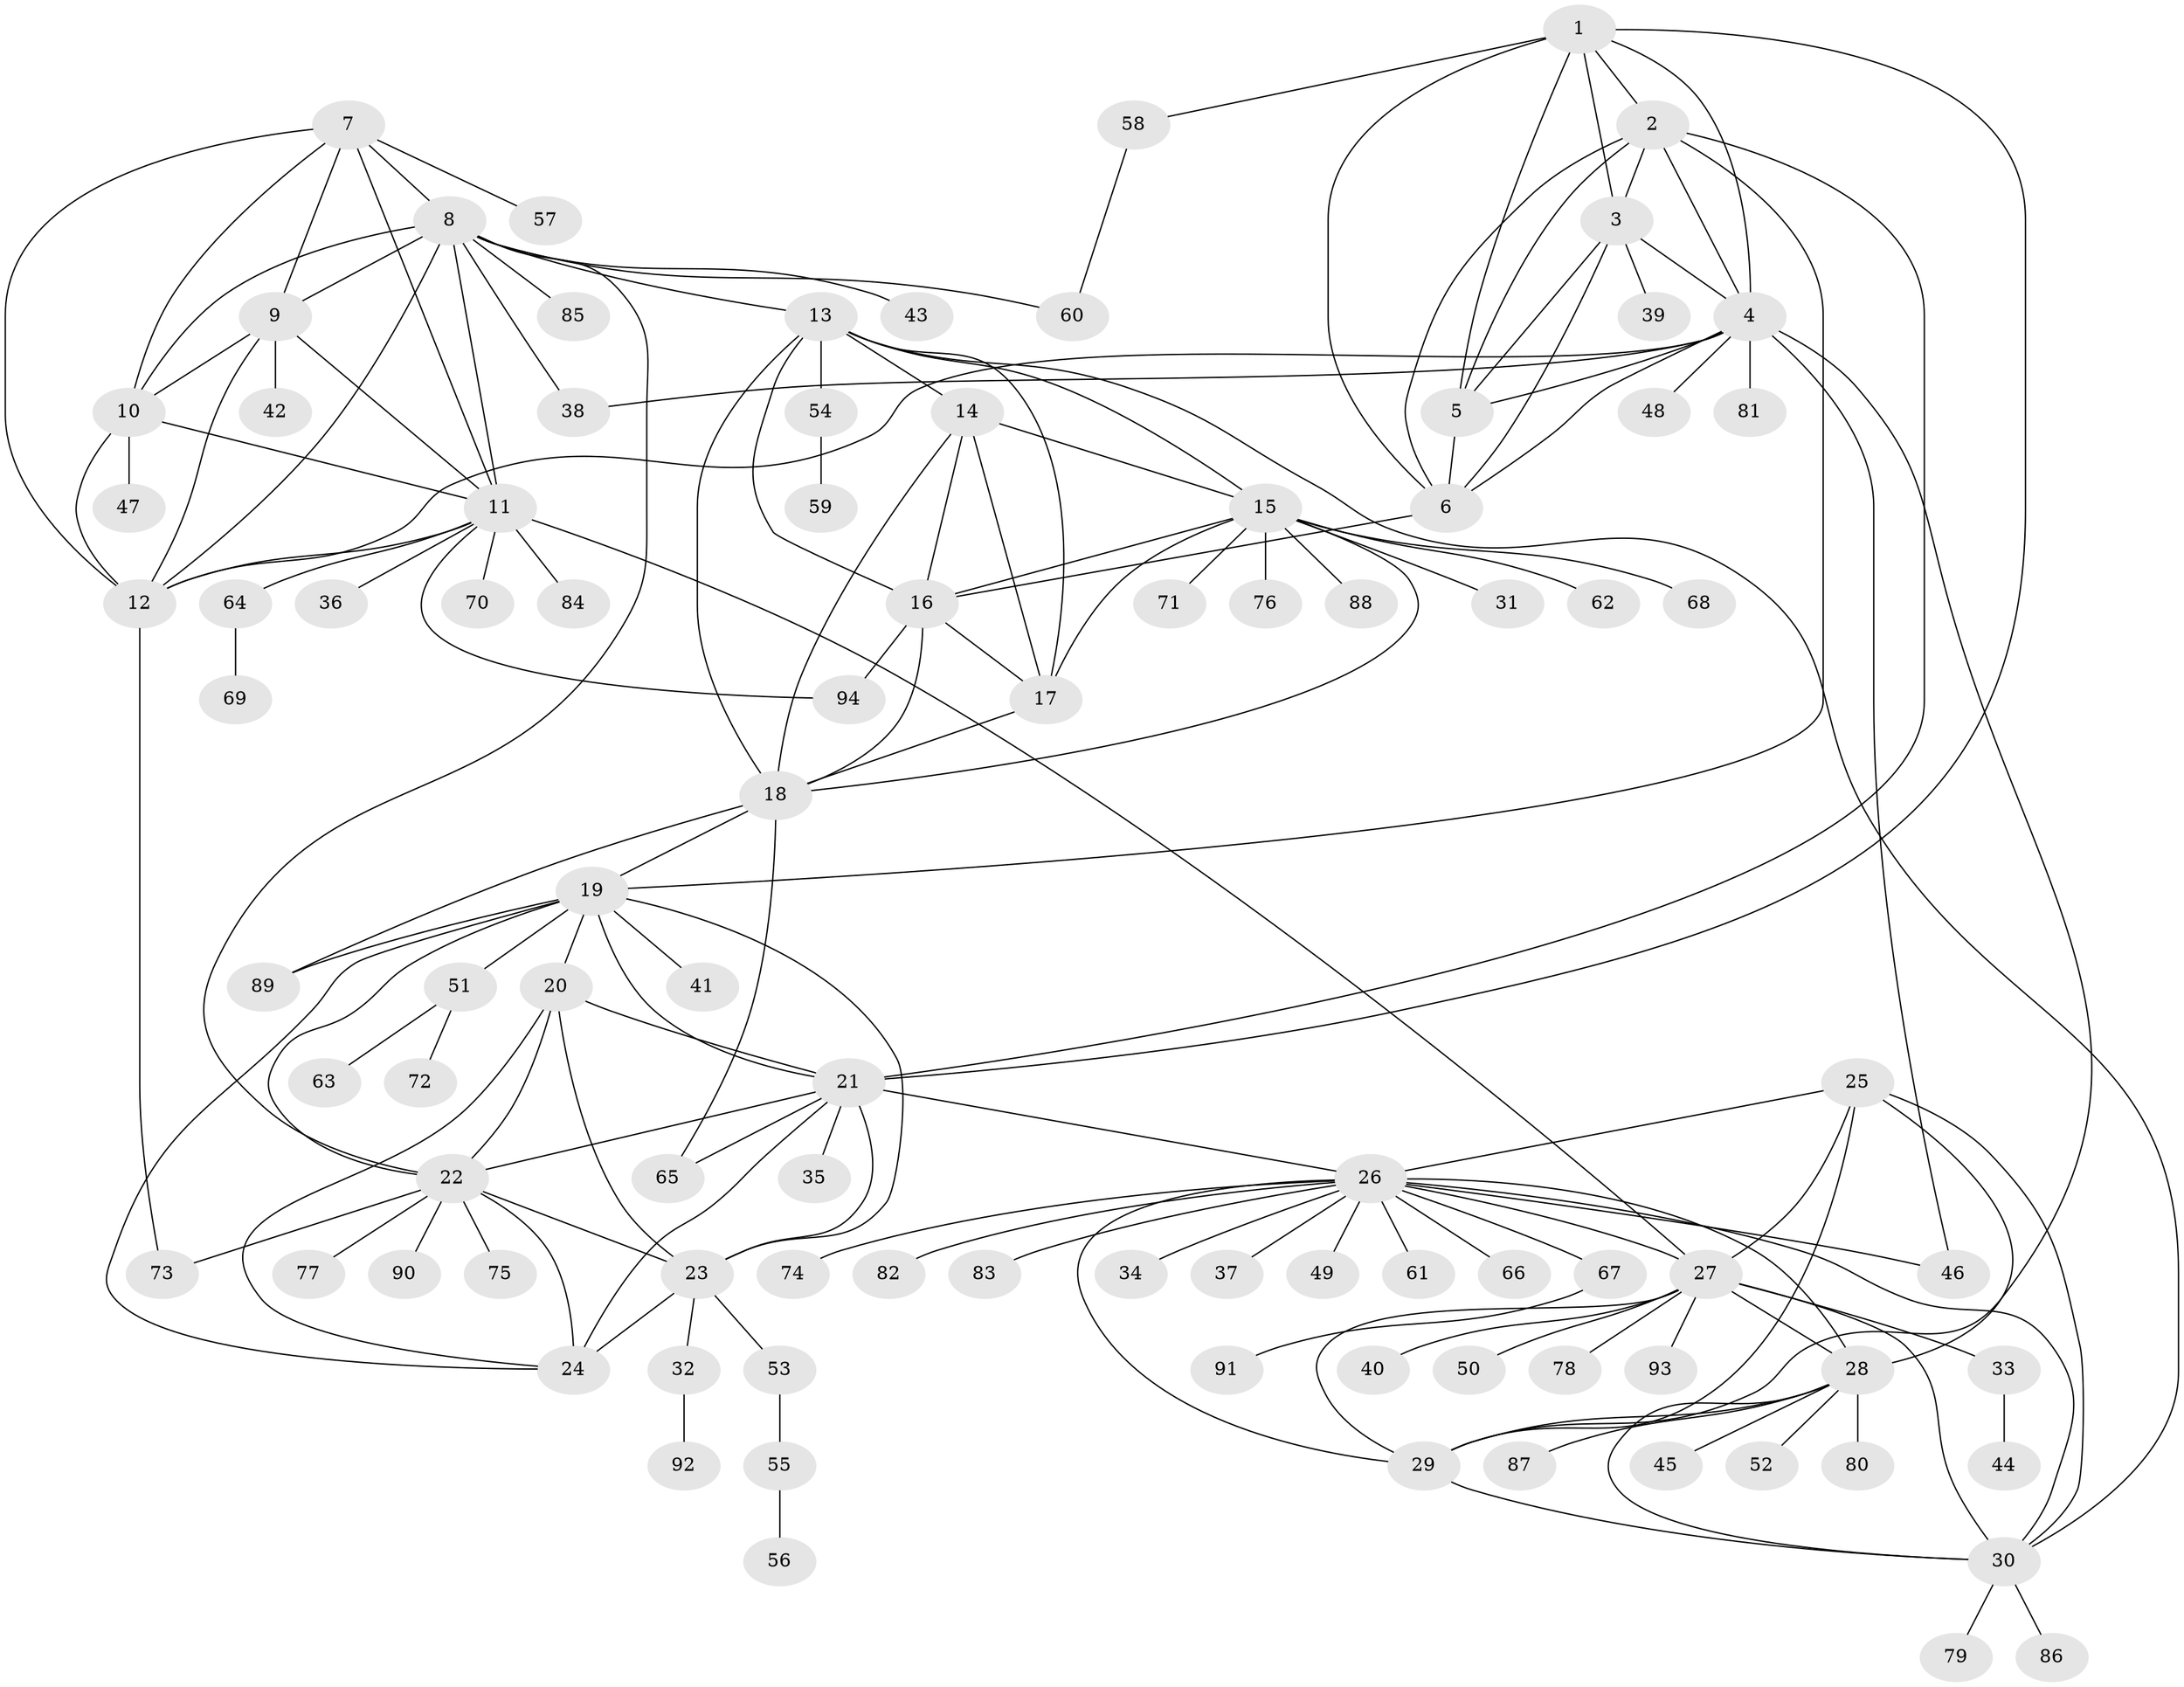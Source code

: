 // original degree distribution, {8: 0.06015037593984962, 14: 0.007518796992481203, 7: 0.022556390977443608, 12: 0.03007518796992481, 6: 0.015037593984962405, 9: 0.015037593984962405, 5: 0.03007518796992481, 11: 0.03007518796992481, 17: 0.007518796992481203, 10: 0.007518796992481203, 1: 0.631578947368421, 3: 0.015037593984962405, 2: 0.12030075187969924, 4: 0.007518796992481203}
// Generated by graph-tools (version 1.1) at 2025/52/03/04/25 22:52:24]
// undirected, 94 vertices, 158 edges
graph export_dot {
  node [color=gray90,style=filled];
  1;
  2;
  3;
  4;
  5;
  6;
  7;
  8;
  9;
  10;
  11;
  12;
  13;
  14;
  15;
  16;
  17;
  18;
  19;
  20;
  21;
  22;
  23;
  24;
  25;
  26;
  27;
  28;
  29;
  30;
  31;
  32;
  33;
  34;
  35;
  36;
  37;
  38;
  39;
  40;
  41;
  42;
  43;
  44;
  45;
  46;
  47;
  48;
  49;
  50;
  51;
  52;
  53;
  54;
  55;
  56;
  57;
  58;
  59;
  60;
  61;
  62;
  63;
  64;
  65;
  66;
  67;
  68;
  69;
  70;
  71;
  72;
  73;
  74;
  75;
  76;
  77;
  78;
  79;
  80;
  81;
  82;
  83;
  84;
  85;
  86;
  87;
  88;
  89;
  90;
  91;
  92;
  93;
  94;
  1 -- 2 [weight=1.0];
  1 -- 3 [weight=1.0];
  1 -- 4 [weight=1.0];
  1 -- 5 [weight=1.0];
  1 -- 6 [weight=1.0];
  1 -- 21 [weight=1.0];
  1 -- 58 [weight=1.0];
  2 -- 3 [weight=1.0];
  2 -- 4 [weight=1.0];
  2 -- 5 [weight=1.0];
  2 -- 6 [weight=1.0];
  2 -- 19 [weight=1.0];
  2 -- 21 [weight=1.0];
  3 -- 4 [weight=1.0];
  3 -- 5 [weight=1.0];
  3 -- 6 [weight=1.0];
  3 -- 39 [weight=1.0];
  4 -- 5 [weight=1.0];
  4 -- 6 [weight=1.0];
  4 -- 12 [weight=1.0];
  4 -- 29 [weight=1.0];
  4 -- 38 [weight=1.0];
  4 -- 46 [weight=1.0];
  4 -- 48 [weight=1.0];
  4 -- 81 [weight=1.0];
  5 -- 6 [weight=1.0];
  6 -- 16 [weight=1.0];
  7 -- 8 [weight=1.0];
  7 -- 9 [weight=1.0];
  7 -- 10 [weight=1.0];
  7 -- 11 [weight=1.0];
  7 -- 12 [weight=1.0];
  7 -- 57 [weight=2.0];
  8 -- 9 [weight=1.0];
  8 -- 10 [weight=1.0];
  8 -- 11 [weight=1.0];
  8 -- 12 [weight=1.0];
  8 -- 13 [weight=1.0];
  8 -- 22 [weight=1.0];
  8 -- 38 [weight=1.0];
  8 -- 43 [weight=1.0];
  8 -- 60 [weight=1.0];
  8 -- 85 [weight=1.0];
  9 -- 10 [weight=1.0];
  9 -- 11 [weight=1.0];
  9 -- 12 [weight=1.0];
  9 -- 42 [weight=2.0];
  10 -- 11 [weight=1.0];
  10 -- 12 [weight=1.0];
  10 -- 47 [weight=2.0];
  11 -- 12 [weight=1.0];
  11 -- 27 [weight=1.0];
  11 -- 36 [weight=1.0];
  11 -- 64 [weight=1.0];
  11 -- 70 [weight=1.0];
  11 -- 84 [weight=1.0];
  11 -- 94 [weight=1.0];
  12 -- 73 [weight=1.0];
  13 -- 14 [weight=1.0];
  13 -- 15 [weight=1.0];
  13 -- 16 [weight=1.0];
  13 -- 17 [weight=1.0];
  13 -- 18 [weight=1.0];
  13 -- 30 [weight=1.0];
  13 -- 54 [weight=1.0];
  14 -- 15 [weight=1.0];
  14 -- 16 [weight=1.0];
  14 -- 17 [weight=1.0];
  14 -- 18 [weight=1.0];
  15 -- 16 [weight=1.0];
  15 -- 17 [weight=1.0];
  15 -- 18 [weight=1.0];
  15 -- 31 [weight=1.0];
  15 -- 62 [weight=1.0];
  15 -- 68 [weight=1.0];
  15 -- 71 [weight=1.0];
  15 -- 76 [weight=1.0];
  15 -- 88 [weight=1.0];
  16 -- 17 [weight=1.0];
  16 -- 18 [weight=1.0];
  16 -- 94 [weight=1.0];
  17 -- 18 [weight=1.0];
  18 -- 19 [weight=1.0];
  18 -- 65 [weight=1.0];
  18 -- 89 [weight=1.0];
  19 -- 20 [weight=1.0];
  19 -- 21 [weight=1.0];
  19 -- 22 [weight=1.0];
  19 -- 23 [weight=1.0];
  19 -- 24 [weight=1.0];
  19 -- 41 [weight=1.0];
  19 -- 51 [weight=1.0];
  19 -- 89 [weight=1.0];
  20 -- 21 [weight=1.0];
  20 -- 22 [weight=1.0];
  20 -- 23 [weight=1.0];
  20 -- 24 [weight=1.0];
  21 -- 22 [weight=1.0];
  21 -- 23 [weight=1.0];
  21 -- 24 [weight=1.0];
  21 -- 26 [weight=1.0];
  21 -- 35 [weight=1.0];
  21 -- 65 [weight=1.0];
  22 -- 23 [weight=1.0];
  22 -- 24 [weight=1.0];
  22 -- 73 [weight=1.0];
  22 -- 75 [weight=1.0];
  22 -- 77 [weight=1.0];
  22 -- 90 [weight=1.0];
  23 -- 24 [weight=1.0];
  23 -- 32 [weight=1.0];
  23 -- 53 [weight=1.0];
  25 -- 26 [weight=1.0];
  25 -- 27 [weight=1.0];
  25 -- 28 [weight=1.0];
  25 -- 29 [weight=1.0];
  25 -- 30 [weight=1.0];
  26 -- 27 [weight=1.0];
  26 -- 28 [weight=1.0];
  26 -- 29 [weight=1.0];
  26 -- 30 [weight=1.0];
  26 -- 34 [weight=1.0];
  26 -- 37 [weight=1.0];
  26 -- 46 [weight=1.0];
  26 -- 49 [weight=1.0];
  26 -- 61 [weight=1.0];
  26 -- 66 [weight=1.0];
  26 -- 67 [weight=1.0];
  26 -- 74 [weight=1.0];
  26 -- 82 [weight=1.0];
  26 -- 83 [weight=1.0];
  27 -- 28 [weight=1.0];
  27 -- 29 [weight=1.0];
  27 -- 30 [weight=1.0];
  27 -- 33 [weight=1.0];
  27 -- 40 [weight=1.0];
  27 -- 50 [weight=1.0];
  27 -- 78 [weight=1.0];
  27 -- 93 [weight=1.0];
  28 -- 29 [weight=1.0];
  28 -- 30 [weight=1.0];
  28 -- 45 [weight=1.0];
  28 -- 52 [weight=1.0];
  28 -- 80 [weight=1.0];
  28 -- 87 [weight=1.0];
  29 -- 30 [weight=1.0];
  30 -- 79 [weight=1.0];
  30 -- 86 [weight=1.0];
  32 -- 92 [weight=1.0];
  33 -- 44 [weight=1.0];
  51 -- 63 [weight=1.0];
  51 -- 72 [weight=1.0];
  53 -- 55 [weight=1.0];
  54 -- 59 [weight=1.0];
  55 -- 56 [weight=1.0];
  58 -- 60 [weight=1.0];
  64 -- 69 [weight=1.0];
  67 -- 91 [weight=1.0];
}
